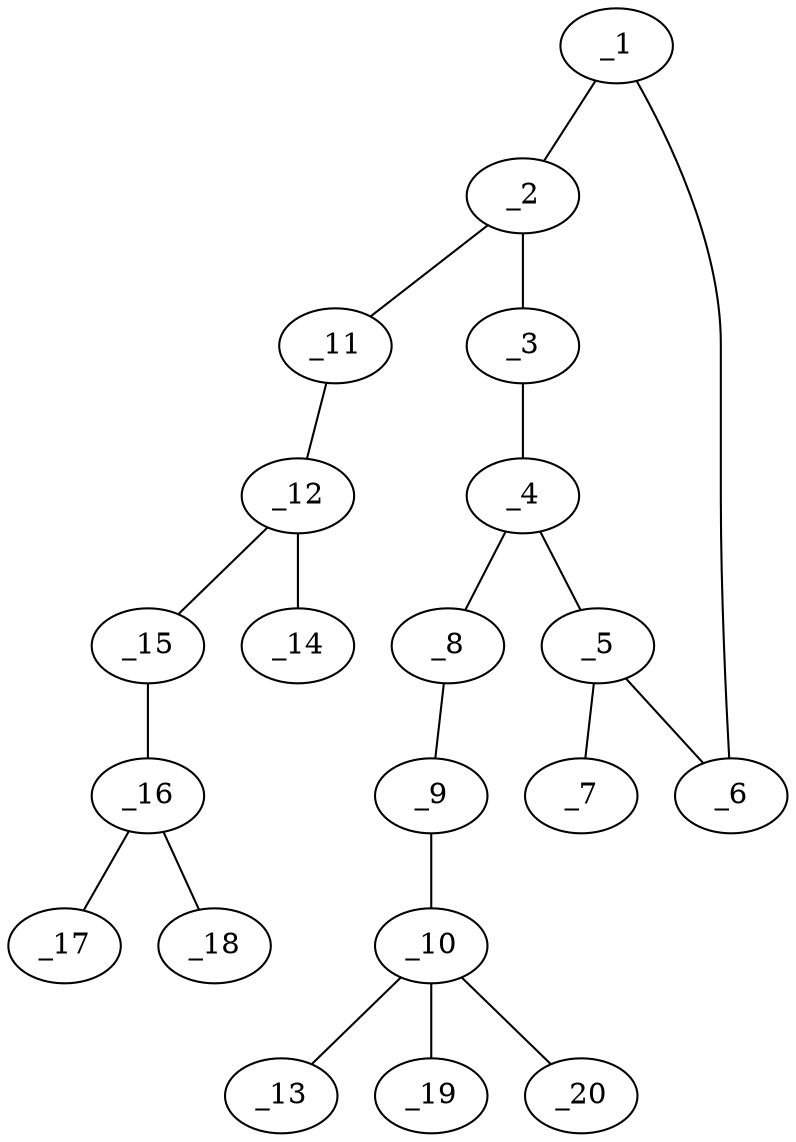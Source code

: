 graph molid645098 {
	_1	 [charge=0,
		chem=1,
		symbol="C  ",
		x="3.732",
		y="-1.25"];
	_2	 [charge=0,
		chem=1,
		symbol="C  ",
		x="4.5981",
		y="-0.75"];
	_1 -- _2	 [valence=1];
	_6	 [charge=0,
		chem=1,
		symbol="C  ",
		x="2.866",
		y="-0.75"];
	_1 -- _6	 [valence=2];
	_3	 [charge=0,
		chem=1,
		symbol="C  ",
		x="4.5981",
		y="0.25"];
	_2 -- _3	 [valence=2];
	_11	 [charge=0,
		chem=4,
		symbol="N  ",
		x="5.4641",
		y="-1.25"];
	_2 -- _11	 [valence=1];
	_4	 [charge=0,
		chem=1,
		symbol="C  ",
		x="3.7321",
		y="0.75"];
	_3 -- _4	 [valence=1];
	_5	 [charge=0,
		chem=1,
		symbol="C  ",
		x="2.866",
		y="0.25"];
	_4 -- _5	 [valence=2];
	_8	 [charge=0,
		chem=1,
		symbol="C  ",
		x="3.7321",
		y="1.75"];
	_4 -- _8	 [valence=1];
	_5 -- _6	 [valence=1];
	_7	 [charge=0,
		chem=7,
		symbol="Cl ",
		x=2,
		y="0.75"];
	_5 -- _7	 [valence=1];
	_9	 [charge=0,
		chem=2,
		symbol="O  ",
		x="4.5981",
		y="2.25"];
	_8 -- _9	 [valence=1];
	_10	 [charge=0,
		chem=1,
		symbol="C  ",
		x="4.5981",
		y="3.25"];
	_9 -- _10	 [valence=1];
	_13	 [charge=0,
		chem=1,
		symbol="C  ",
		x="4.5981",
		y="4.25"];
	_10 -- _13	 [valence=1];
	_19	 [charge=0,
		chem=1,
		symbol="C  ",
		x="3.5981",
		y="3.25"];
	_10 -- _19	 [valence=1];
	_20	 [charge=0,
		chem=1,
		symbol="C  ",
		x="5.5981",
		y="3.25"];
	_10 -- _20	 [valence=1];
	_12	 [charge=0,
		chem=1,
		symbol="C  ",
		x="5.4641",
		y="-2.25"];
	_11 -- _12	 [valence=1];
	_14	 [charge=0,
		chem=5,
		symbol="S  ",
		x="4.5981",
		y="-2.75"];
	_12 -- _14	 [valence=2];
	_15	 [charge=0,
		chem=2,
		symbol="O  ",
		x="6.3301",
		y="-2.75"];
	_12 -- _15	 [valence=1];
	_16	 [charge=0,
		chem=1,
		symbol="C  ",
		x="6.3301",
		y="-3.75"];
	_15 -- _16	 [valence=1];
	_17	 [charge=0,
		chem=1,
		symbol="C  ",
		x="7.1961",
		y="-4.25"];
	_16 -- _17	 [valence=1];
	_18	 [charge=0,
		chem=1,
		symbol="C  ",
		x="5.4641",
		y="-4.25"];
	_16 -- _18	 [valence=1];
}
